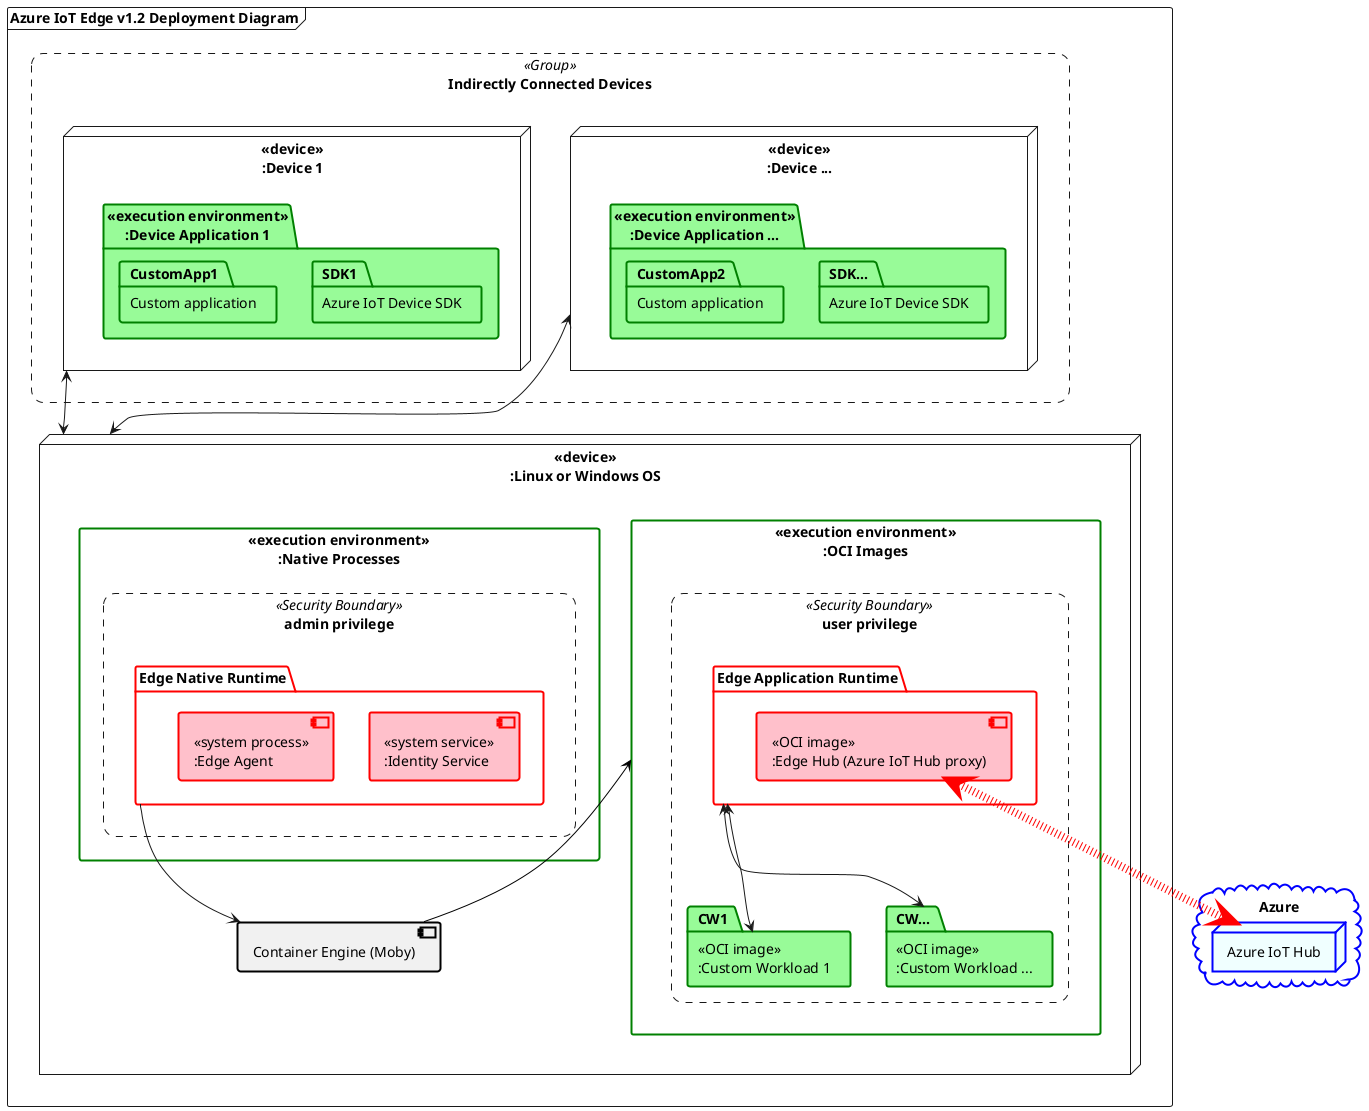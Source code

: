 @startuml

skinparam rectangle {
    roundCorner<<Security Boundary>> 25
	LineThickness<<Security Boundary>> 1
	LineColor<<Security Boundary>> black
	
    roundCorner<<Group>> 25
	LineThickness<<Group>> 1
	LineColor<<Group>> blue
}

' title Azure IoT Edge runtime deployment diagram

cloud Azure #line:blue;line.bold;text:black { 
	node "Azure IoT Hub" as IoTHub #azure;line:blue;line.bold;text:black {
	}
}

frame "Azure IoT Edge v1.2 Deployment Diagram" {

node "<<device>>\n:Linux or Windows OS" as host {
	rectangle "<<execution environment>>\n:OCI Images" as OCI #line:green;line.bold;text:black { 
		rectangle "[user privilege]" <<Security Boundary>> #line.dashed {
			package "<<OCI image>>\n:Custom Workload 1" as CW1 #palegreen;line:green;line.bold;text:black
			package "<<OCI image>>\n:Custom Workload ..." as CW... #palegreen;line:green;line.bold;text:black
	
			package "Edge Application Runtime" as ApplicationRuntime #line:red;line.bold;text:black {
				component "<<OCI image>>\n:Edge Hub (Azure IoT Hub proxy)" as EdgeHub #pink;line:red;line.bold;text:black {  
				}
			}
		}
	}
	
	rectangle "<<execution environment>>\n:Native Processes" #line:green;line.bold;text:black { 
		rectangle "[admin privilege]" <<Security Boundary>> #line.dashed  {
			package "Edge Native Runtime" as NativeRuntime #line:red;line.bold;text:black {
				component "<<system service>>\n:Identity Service" as EdgeD #pink;line:red;line.bold;text:black { 
				}  
				component "<<system process>>\n:Edge Agent" as EdgeAgent #pink;line:red;line.bold;text:black { 
				}
			}
		}
	}
	
	component "Container Engine (Moby)" as ContainerEngine #line:black;line.bold;text:black {
	}
}

rectangle "Indirectly Connected Devices" as Devices <<Group>> #line.dashed {
	node "<<device>>\n:Device ..." as Device... {
		package "<<execution environment>>\n:Device Application ..." #palegreen;line:green;line.bold;text:black {
			package "Azure IoT Device SDK" as SDK... #palegreen;line:green;line.bold;text:black {
			}
			package "Custom application" as CustomApp2 #palegreen;line:green;line.bold;text:black {
			}
		}
	}
	node "<<device>>\n:Device 1" as Device1 {
		package "<<execution environment>>\n:Device Application 1" #palegreen;line:green;line.bold;text:black {
			package "Azure IoT Device SDK" as SDK1 #palegreen;line:green;line.bold;text:black {
			}
			package "Custom application" as CustomApp1 #palegreen;line:green;line.bold;text:black {
			}
		}
	}
}

}


EdgeHub <.[#red,dotted,thickness=8]do.> IoTHub

Device1 <--> host
Device... <--> host

CW1 <-up-> ApplicationRuntime
CW... <-up-> ApplicationRuntime

NativeRuntime -do-> ContainerEngine

ContainerEngine -[#black]up-> OCI 

@enduml
